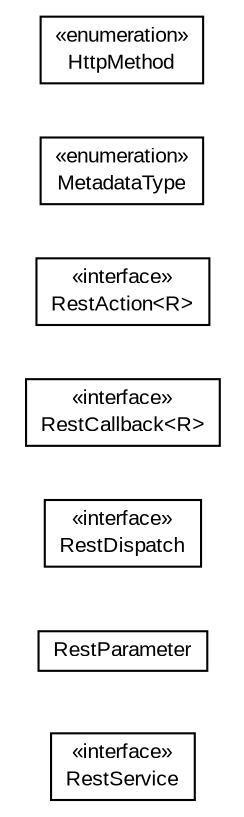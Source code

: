 #!/usr/local/bin/dot
#
# Class diagram 
# Generated by UMLGraph version R5_6-24-gf6e263 (http://www.umlgraph.org/)
#

digraph G {
	edge [fontname="arial",fontsize=10,labelfontname="arial",labelfontsize=10];
	node [fontname="arial",fontsize=10,shape=plaintext];
	nodesep=0.25;
	ranksep=0.5;
	rankdir=LR;
	// com.gwtplatform.dispatch.rest.shared.RestService
	c28151 [label=<<table title="com.gwtplatform.dispatch.rest.shared.RestService" border="0" cellborder="1" cellspacing="0" cellpadding="2" port="p" href="./RestService.html">
		<tr><td><table border="0" cellspacing="0" cellpadding="1">
<tr><td align="center" balign="center"> &#171;interface&#187; </td></tr>
<tr><td align="center" balign="center"> RestService </td></tr>
		</table></td></tr>
		</table>>, URL="./RestService.html", fontname="arial", fontcolor="black", fontsize=10.0];
	// com.gwtplatform.dispatch.rest.shared.RestParameter
	c28152 [label=<<table title="com.gwtplatform.dispatch.rest.shared.RestParameter" border="0" cellborder="1" cellspacing="0" cellpadding="2" port="p" href="./RestParameter.html">
		<tr><td><table border="0" cellspacing="0" cellpadding="1">
<tr><td align="center" balign="center"> RestParameter </td></tr>
		</table></td></tr>
		</table>>, URL="./RestParameter.html", fontname="arial", fontcolor="black", fontsize=10.0];
	// com.gwtplatform.dispatch.rest.shared.RestDispatch
	c28153 [label=<<table title="com.gwtplatform.dispatch.rest.shared.RestDispatch" border="0" cellborder="1" cellspacing="0" cellpadding="2" port="p" href="./RestDispatch.html">
		<tr><td><table border="0" cellspacing="0" cellpadding="1">
<tr><td align="center" balign="center"> &#171;interface&#187; </td></tr>
<tr><td align="center" balign="center"> RestDispatch </td></tr>
		</table></td></tr>
		</table>>, URL="./RestDispatch.html", fontname="arial", fontcolor="black", fontsize=10.0];
	// com.gwtplatform.dispatch.rest.shared.RestCallback<R>
	c28154 [label=<<table title="com.gwtplatform.dispatch.rest.shared.RestCallback" border="0" cellborder="1" cellspacing="0" cellpadding="2" port="p" href="./RestCallback.html">
		<tr><td><table border="0" cellspacing="0" cellpadding="1">
<tr><td align="center" balign="center"> &#171;interface&#187; </td></tr>
<tr><td align="center" balign="center"> RestCallback&lt;R&gt; </td></tr>
		</table></td></tr>
		</table>>, URL="./RestCallback.html", fontname="arial", fontcolor="black", fontsize=10.0];
	// com.gwtplatform.dispatch.rest.shared.RestAction<R>
	c28155 [label=<<table title="com.gwtplatform.dispatch.rest.shared.RestAction" border="0" cellborder="1" cellspacing="0" cellpadding="2" port="p" href="./RestAction.html">
		<tr><td><table border="0" cellspacing="0" cellpadding="1">
<tr><td align="center" balign="center"> &#171;interface&#187; </td></tr>
<tr><td align="center" balign="center"> RestAction&lt;R&gt; </td></tr>
		</table></td></tr>
		</table>>, URL="./RestAction.html", fontname="arial", fontcolor="black", fontsize=10.0];
	// com.gwtplatform.dispatch.rest.shared.MetadataType
	c28156 [label=<<table title="com.gwtplatform.dispatch.rest.shared.MetadataType" border="0" cellborder="1" cellspacing="0" cellpadding="2" port="p" href="./MetadataType.html">
		<tr><td><table border="0" cellspacing="0" cellpadding="1">
<tr><td align="center" balign="center"> &#171;enumeration&#187; </td></tr>
<tr><td align="center" balign="center"> MetadataType </td></tr>
		</table></td></tr>
		</table>>, URL="./MetadataType.html", fontname="arial", fontcolor="black", fontsize=10.0];
	// com.gwtplatform.dispatch.rest.shared.HttpMethod
	c28157 [label=<<table title="com.gwtplatform.dispatch.rest.shared.HttpMethod" border="0" cellborder="1" cellspacing="0" cellpadding="2" port="p" href="./HttpMethod.html">
		<tr><td><table border="0" cellspacing="0" cellpadding="1">
<tr><td align="center" balign="center"> &#171;enumeration&#187; </td></tr>
<tr><td align="center" balign="center"> HttpMethod </td></tr>
		</table></td></tr>
		</table>>, URL="./HttpMethod.html", fontname="arial", fontcolor="black", fontsize=10.0];
}


